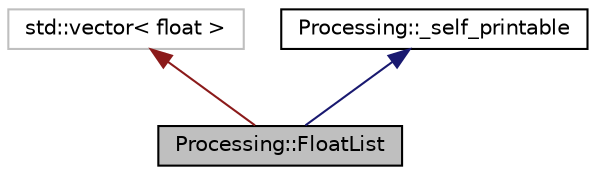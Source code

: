 digraph "Processing::FloatList"
{
 // LATEX_PDF_SIZE
  edge [fontname="Helvetica",fontsize="10",labelfontname="Helvetica",labelfontsize="10"];
  node [fontname="Helvetica",fontsize="10",shape=record];
  Node1 [label="Processing::FloatList",height=0.2,width=0.4,color="black", fillcolor="grey75", style="filled", fontcolor="black",tooltip="The FloatList is offten used as replacement of a array<float>"];
  Node2 -> Node1 [dir="back",color="firebrick4",fontsize="10",style="solid",fontname="Helvetica"];
  Node2 [label="std::vector\< float \>",height=0.2,width=0.4,color="grey75", fillcolor="white", style="filled",tooltip=" "];
  Node3 -> Node1 [dir="back",color="midnightblue",fontsize="10",style="solid",fontname="Helvetica"];
  Node3 [label="Processing::_self_printable",height=0.2,width=0.4,color="black", fillcolor="white", style="filled",URL="$class_processing_1_1__self__printable.html",tooltip="Interface for classes able to make printable representation."];
}
